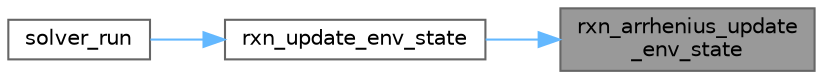 digraph "rxn_arrhenius_update_env_state"
{
 // LATEX_PDF_SIZE
  bgcolor="transparent";
  edge [fontname=Helvetica,fontsize=10,labelfontname=Helvetica,labelfontsize=10];
  node [fontname=Helvetica,fontsize=10,shape=box,height=0.2,width=0.4];
  rankdir="RL";
  Node1 [label="rxn_arrhenius_update\l_env_state",height=0.2,width=0.4,color="gray40", fillcolor="grey60", style="filled", fontcolor="black",tooltip="Update reaction data for new environmental conditions."];
  Node1 -> Node2 [dir="back",color="steelblue1",style="solid"];
  Node2 [label="rxn_update_env_state",height=0.2,width=0.4,color="grey40", fillcolor="white", style="filled",URL="$rxn__solver_8c.html#ab3d4bbab05647b5931a81ead002a5805",tooltip="Update reaction data for new environmental state."];
  Node2 -> Node3 [dir="back",color="steelblue1",style="solid"];
  Node3 [label="solver_run",height=0.2,width=0.4,color="grey40", fillcolor="white", style="filled",URL="$camp__solver_8c.html#afc5ec8680b419e7ab49530d53a76cee4",tooltip="Solve for a given timestep."];
}
